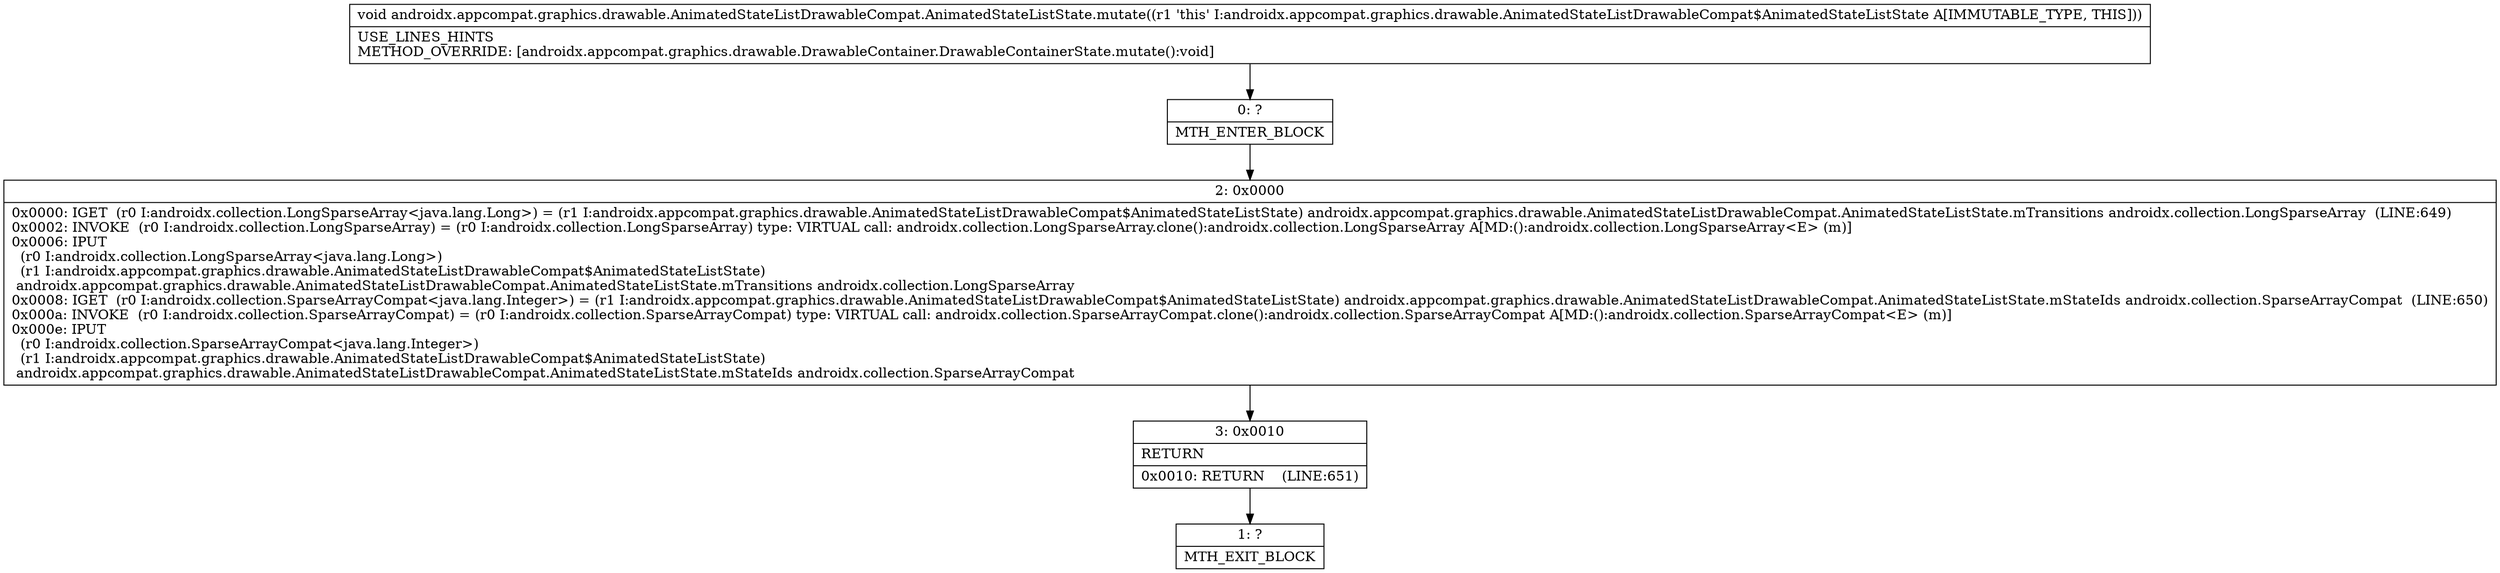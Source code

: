 digraph "CFG forandroidx.appcompat.graphics.drawable.AnimatedStateListDrawableCompat.AnimatedStateListState.mutate()V" {
Node_0 [shape=record,label="{0\:\ ?|MTH_ENTER_BLOCK\l}"];
Node_2 [shape=record,label="{2\:\ 0x0000|0x0000: IGET  (r0 I:androidx.collection.LongSparseArray\<java.lang.Long\>) = (r1 I:androidx.appcompat.graphics.drawable.AnimatedStateListDrawableCompat$AnimatedStateListState) androidx.appcompat.graphics.drawable.AnimatedStateListDrawableCompat.AnimatedStateListState.mTransitions androidx.collection.LongSparseArray  (LINE:649)\l0x0002: INVOKE  (r0 I:androidx.collection.LongSparseArray) = (r0 I:androidx.collection.LongSparseArray) type: VIRTUAL call: androidx.collection.LongSparseArray.clone():androidx.collection.LongSparseArray A[MD:():androidx.collection.LongSparseArray\<E\> (m)]\l0x0006: IPUT  \l  (r0 I:androidx.collection.LongSparseArray\<java.lang.Long\>)\l  (r1 I:androidx.appcompat.graphics.drawable.AnimatedStateListDrawableCompat$AnimatedStateListState)\l androidx.appcompat.graphics.drawable.AnimatedStateListDrawableCompat.AnimatedStateListState.mTransitions androidx.collection.LongSparseArray \l0x0008: IGET  (r0 I:androidx.collection.SparseArrayCompat\<java.lang.Integer\>) = (r1 I:androidx.appcompat.graphics.drawable.AnimatedStateListDrawableCompat$AnimatedStateListState) androidx.appcompat.graphics.drawable.AnimatedStateListDrawableCompat.AnimatedStateListState.mStateIds androidx.collection.SparseArrayCompat  (LINE:650)\l0x000a: INVOKE  (r0 I:androidx.collection.SparseArrayCompat) = (r0 I:androidx.collection.SparseArrayCompat) type: VIRTUAL call: androidx.collection.SparseArrayCompat.clone():androidx.collection.SparseArrayCompat A[MD:():androidx.collection.SparseArrayCompat\<E\> (m)]\l0x000e: IPUT  \l  (r0 I:androidx.collection.SparseArrayCompat\<java.lang.Integer\>)\l  (r1 I:androidx.appcompat.graphics.drawable.AnimatedStateListDrawableCompat$AnimatedStateListState)\l androidx.appcompat.graphics.drawable.AnimatedStateListDrawableCompat.AnimatedStateListState.mStateIds androidx.collection.SparseArrayCompat \l}"];
Node_3 [shape=record,label="{3\:\ 0x0010|RETURN\l|0x0010: RETURN    (LINE:651)\l}"];
Node_1 [shape=record,label="{1\:\ ?|MTH_EXIT_BLOCK\l}"];
MethodNode[shape=record,label="{void androidx.appcompat.graphics.drawable.AnimatedStateListDrawableCompat.AnimatedStateListState.mutate((r1 'this' I:androidx.appcompat.graphics.drawable.AnimatedStateListDrawableCompat$AnimatedStateListState A[IMMUTABLE_TYPE, THIS]))  | USE_LINES_HINTS\lMETHOD_OVERRIDE: [androidx.appcompat.graphics.drawable.DrawableContainer.DrawableContainerState.mutate():void]\l}"];
MethodNode -> Node_0;Node_0 -> Node_2;
Node_2 -> Node_3;
Node_3 -> Node_1;
}

